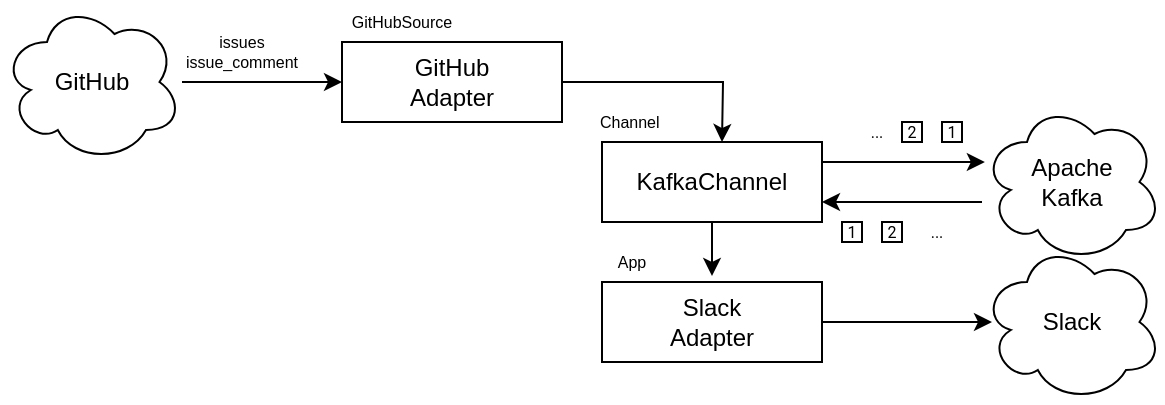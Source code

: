 <mxfile version="20.3.0" type="device"><diagram id="fA24ZZObyDmicjgOj7UL" name="Page-1"><mxGraphModel dx="694" dy="531" grid="1" gridSize="10" guides="1" tooltips="1" connect="1" arrows="1" fold="1" page="1" pageScale="1" pageWidth="1100" pageHeight="850" math="0" shadow="0"><root><mxCell id="0"/><mxCell id="1" parent="0"/><mxCell id="B8URfuYRu246JuMWE9Tk-1" value="" style="edgeStyle=orthogonalEdgeStyle;rounded=0;orthogonalLoop=1;jettySize=auto;html=1;" edge="1" parent="1" source="B8URfuYRu246JuMWE9Tk-2" target="B8URfuYRu246JuMWE9Tk-4"><mxGeometry relative="1" as="geometry"/></mxCell><mxCell id="B8URfuYRu246JuMWE9Tk-2" value="GitHub" style="ellipse;shape=cloud;whiteSpace=wrap;html=1;" vertex="1" parent="1"><mxGeometry x="70" y="480" width="90" height="80" as="geometry"/></mxCell><mxCell id="B8URfuYRu246JuMWE9Tk-3" value="" style="edgeStyle=orthogonalEdgeStyle;rounded=0;orthogonalLoop=1;jettySize=auto;html=1;" edge="1" parent="1" source="B8URfuYRu246JuMWE9Tk-4"><mxGeometry relative="1" as="geometry"><mxPoint x="430" y="550" as="targetPoint"/></mxGeometry></mxCell><mxCell id="B8URfuYRu246JuMWE9Tk-4" value="GitHub&lt;br&gt;Adapter" style="rounded=0;whiteSpace=wrap;html=1;" vertex="1" parent="1"><mxGeometry x="240" y="500" width="110" height="40" as="geometry"/></mxCell><mxCell id="B8URfuYRu246JuMWE9Tk-5" value="" style="edgeStyle=orthogonalEdgeStyle;rounded=0;orthogonalLoop=1;jettySize=auto;html=1;" edge="1" parent="1" source="B8URfuYRu246JuMWE9Tk-6"><mxGeometry relative="1" as="geometry"><mxPoint x="565" y="640" as="targetPoint"/></mxGeometry></mxCell><mxCell id="B8URfuYRu246JuMWE9Tk-6" value="Slack&lt;br&gt;Adapter" style="rounded=0;whiteSpace=wrap;html=1;" vertex="1" parent="1"><mxGeometry x="370" y="620" width="110" height="40" as="geometry"/></mxCell><mxCell id="B8URfuYRu246JuMWE9Tk-7" value="Slack" style="ellipse;shape=cloud;whiteSpace=wrap;html=1;" vertex="1" parent="1"><mxGeometry x="560" y="600" width="90" height="80" as="geometry"/></mxCell><mxCell id="B8URfuYRu246JuMWE9Tk-8" value="App" style="text;html=1;strokeColor=none;fillColor=none;align=center;verticalAlign=middle;whiteSpace=wrap;rounded=0;fontSize=8;" vertex="1" parent="1"><mxGeometry x="370" y="600" width="30" height="20" as="geometry"/></mxCell><mxCell id="B8URfuYRu246JuMWE9Tk-9" value="GitHubSource" style="text;html=1;strokeColor=none;fillColor=none;align=center;verticalAlign=middle;whiteSpace=wrap;rounded=0;fontSize=8;" vertex="1" parent="1"><mxGeometry x="240" y="480" width="60" height="20" as="geometry"/></mxCell><mxCell id="B8URfuYRu246JuMWE9Tk-10" value="issues&lt;br&gt;issue_comment" style="text;html=1;strokeColor=none;fillColor=none;align=center;verticalAlign=middle;whiteSpace=wrap;rounded=0;fontSize=8;" vertex="1" parent="1"><mxGeometry x="160" y="490" width="60" height="30" as="geometry"/></mxCell><mxCell id="B8URfuYRu246JuMWE9Tk-14" style="edgeStyle=orthogonalEdgeStyle;rounded=0;orthogonalLoop=1;jettySize=auto;html=1;" edge="1" parent="1" source="B8URfuYRu246JuMWE9Tk-11" target="B8URfuYRu246JuMWE9Tk-13"><mxGeometry relative="1" as="geometry"><Array as="points"><mxPoint x="540" y="560"/><mxPoint x="540" y="560"/></Array></mxGeometry></mxCell><mxCell id="B8URfuYRu246JuMWE9Tk-15" style="edgeStyle=orthogonalEdgeStyle;rounded=0;orthogonalLoop=1;jettySize=auto;html=1;" edge="1" parent="1" target="B8URfuYRu246JuMWE9Tk-11"><mxGeometry relative="1" as="geometry"><mxPoint x="560" y="580" as="sourcePoint"/><Array as="points"><mxPoint x="560" y="580"/><mxPoint x="560" y="580"/></Array></mxGeometry></mxCell><mxCell id="B8URfuYRu246JuMWE9Tk-16" style="edgeStyle=orthogonalEdgeStyle;rounded=0;orthogonalLoop=1;jettySize=auto;html=1;entryX=0.5;entryY=-0.075;entryDx=0;entryDy=0;entryPerimeter=0;" edge="1" parent="1" source="B8URfuYRu246JuMWE9Tk-11" target="B8URfuYRu246JuMWE9Tk-6"><mxGeometry relative="1" as="geometry"/></mxCell><mxCell id="B8URfuYRu246JuMWE9Tk-11" value="KafkaChannel" style="rounded=0;whiteSpace=wrap;html=1;" vertex="1" parent="1"><mxGeometry x="370" y="550" width="110" height="40" as="geometry"/></mxCell><mxCell id="B8URfuYRu246JuMWE9Tk-13" value="Apache&lt;br&gt;Kafka" style="ellipse;shape=cloud;whiteSpace=wrap;html=1;" vertex="1" parent="1"><mxGeometry x="560" y="530" width="90" height="80" as="geometry"/></mxCell><mxCell id="B8URfuYRu246JuMWE9Tk-21" value="Channel&amp;nbsp;" style="text;html=1;strokeColor=none;fillColor=none;align=center;verticalAlign=middle;whiteSpace=wrap;rounded=0;fontSize=8;" vertex="1" parent="1"><mxGeometry x="370" y="530" width="30" height="20" as="geometry"/></mxCell><mxCell id="B8URfuYRu246JuMWE9Tk-24" value="1" style="whiteSpace=wrap;html=1;aspect=fixed;fontFamily=Roboto;fontSource=https%3A%2F%2Ffonts.googleapis.com%2Fcss%3Ffamily%3DRoboto;fontSize=8;" vertex="1" parent="1"><mxGeometry x="490" y="590" width="10" height="10" as="geometry"/></mxCell><mxCell id="B8URfuYRu246JuMWE9Tk-28" value="2" style="whiteSpace=wrap;html=1;aspect=fixed;fontFamily=Roboto;fontSource=https%3A%2F%2Ffonts.googleapis.com%2Fcss%3Ffamily%3DRoboto;fontSize=8;" vertex="1" parent="1"><mxGeometry x="520" y="540" width="10" height="10" as="geometry"/></mxCell><mxCell id="B8URfuYRu246JuMWE9Tk-30" value="2" style="whiteSpace=wrap;html=1;aspect=fixed;fontFamily=Roboto;fontSource=https%3A%2F%2Ffonts.googleapis.com%2Fcss%3Ffamily%3DRoboto;fontSize=8;" vertex="1" parent="1"><mxGeometry x="510" y="590" width="10" height="10" as="geometry"/></mxCell><mxCell id="B8URfuYRu246JuMWE9Tk-31" value="1" style="whiteSpace=wrap;html=1;aspect=fixed;fontFamily=Roboto;fontSource=https%3A%2F%2Ffonts.googleapis.com%2Fcss%3Ffamily%3DRoboto;fontSize=8;" vertex="1" parent="1"><mxGeometry x="540" y="540" width="10" height="10" as="geometry"/></mxCell><mxCell id="B8URfuYRu246JuMWE9Tk-32" value="..." style="text;html=1;strokeColor=none;fillColor=none;align=center;verticalAlign=middle;whiteSpace=wrap;rounded=0;fontSize=8;fontFamily=Roboto;fontSource=https%3A%2F%2Ffonts.googleapis.com%2Fcss%3Ffamily%3DRoboto;" vertex="1" parent="1"><mxGeometry x="500" y="540" width="15" height="10" as="geometry"/></mxCell><mxCell id="B8URfuYRu246JuMWE9Tk-33" value="..." style="text;html=1;strokeColor=none;fillColor=none;align=center;verticalAlign=middle;whiteSpace=wrap;rounded=0;fontSize=8;fontFamily=Roboto;fontSource=https%3A%2F%2Ffonts.googleapis.com%2Fcss%3Ffamily%3DRoboto;" vertex="1" parent="1"><mxGeometry x="530" y="590" width="15" height="10" as="geometry"/></mxCell></root></mxGraphModel></diagram></mxfile>
